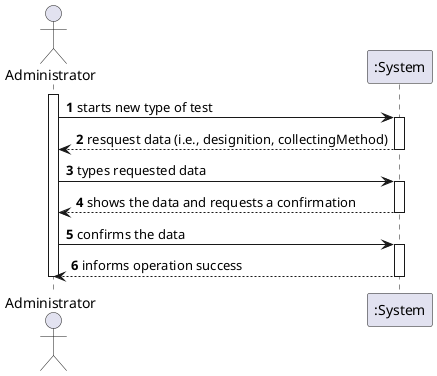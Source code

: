@startuml
autonumber
actor "Administrator" as ADMIN

activate ADMIN
ADMIN-> ":System" : starts new type of test 
activate ":System"
":System" --> ADMIN : resquest data (i.e., designition, collectingMethod)
deactivate ":System"

ADMIN -> ":System" : types requested data
activate ":System"
":System" --> ADMIN : shows the data and requests a confirmation
deactivate ":System"

ADMIN -> ":System" : confirms the data
activate ":System"
":System" --> ADMIN : informs operation success
deactivate ":System"

deactivate ADMIN
@enduml